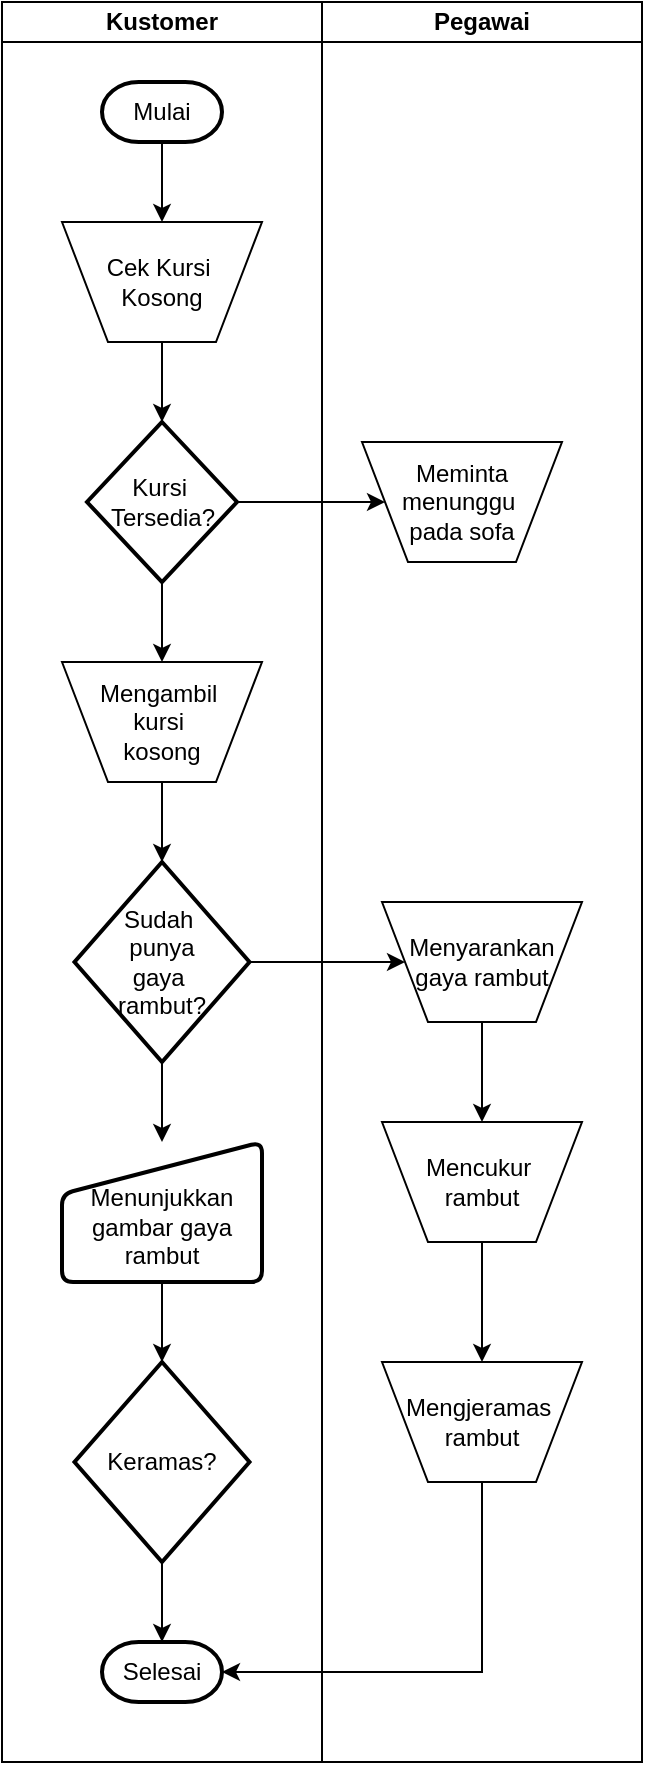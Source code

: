 <mxfile version="26.1.3">
  <diagram name="Halaman-1" id="7sQ2C0lwtfNTcaT-P8Yg">
    <mxGraphModel dx="1116" dy="492" grid="1" gridSize="10" guides="1" tooltips="1" connect="1" arrows="1" fold="1" page="1" pageScale="1" pageWidth="827" pageHeight="1169" math="0" shadow="0">
      <root>
        <mxCell id="0" />
        <mxCell id="1" parent="0" />
        <mxCell id="tzy8CCWXX4crSWWEIRE--2" value="Kustomer" style="swimlane;startSize=20;whiteSpace=wrap;html=1;" vertex="1" parent="1">
          <mxGeometry x="80" y="40" width="160" height="880" as="geometry" />
        </mxCell>
        <mxCell id="tzy8CCWXX4crSWWEIRE--1" value="Mulai" style="strokeWidth=2;html=1;shape=mxgraph.flowchart.terminator;whiteSpace=wrap;" vertex="1" parent="tzy8CCWXX4crSWWEIRE--2">
          <mxGeometry x="50" y="40" width="60" height="30" as="geometry" />
        </mxCell>
        <mxCell id="tzy8CCWXX4crSWWEIRE--9" value="Cek Kursi&amp;nbsp;&lt;div&gt;Kosong&lt;/div&gt;" style="verticalLabelPosition=middle;verticalAlign=middle;html=1;shape=trapezoid;perimeter=trapezoidPerimeter;whiteSpace=wrap;size=0.23;arcSize=10;flipV=1;labelPosition=center;align=center;" vertex="1" parent="tzy8CCWXX4crSWWEIRE--2">
          <mxGeometry x="30" y="110" width="100" height="60" as="geometry" />
        </mxCell>
        <mxCell id="tzy8CCWXX4crSWWEIRE--10" value="Kursi&amp;nbsp;&lt;div&gt;Tersedia?&lt;/div&gt;" style="strokeWidth=2;html=1;shape=mxgraph.flowchart.decision;whiteSpace=wrap;" vertex="1" parent="tzy8CCWXX4crSWWEIRE--2">
          <mxGeometry x="42.5" y="210" width="75" height="80" as="geometry" />
        </mxCell>
        <mxCell id="tzy8CCWXX4crSWWEIRE--11" value="" style="endArrow=classic;html=1;rounded=0;exitX=0.5;exitY=1;exitDx=0;exitDy=0;exitPerimeter=0;entryX=0.5;entryY=0;entryDx=0;entryDy=0;" edge="1" parent="tzy8CCWXX4crSWWEIRE--2" source="tzy8CCWXX4crSWWEIRE--1" target="tzy8CCWXX4crSWWEIRE--9">
          <mxGeometry width="50" height="50" relative="1" as="geometry">
            <mxPoint x="310" y="340" as="sourcePoint" />
            <mxPoint x="360" y="290" as="targetPoint" />
          </mxGeometry>
        </mxCell>
        <mxCell id="tzy8CCWXX4crSWWEIRE--21" value="" style="endArrow=classic;html=1;rounded=0;exitX=0.5;exitY=1;exitDx=0;exitDy=0;entryX=0.5;entryY=0;entryDx=0;entryDy=0;entryPerimeter=0;" edge="1" parent="tzy8CCWXX4crSWWEIRE--2" source="tzy8CCWXX4crSWWEIRE--9" target="tzy8CCWXX4crSWWEIRE--10">
          <mxGeometry width="50" height="50" relative="1" as="geometry">
            <mxPoint x="90" y="80" as="sourcePoint" />
            <mxPoint x="90" y="120" as="targetPoint" />
          </mxGeometry>
        </mxCell>
        <mxCell id="tzy8CCWXX4crSWWEIRE--7" value="Pegawai" style="swimlane;startSize=20;whiteSpace=wrap;html=1;" vertex="1" parent="1">
          <mxGeometry x="240" y="40" width="160" height="880" as="geometry" />
        </mxCell>
        <mxCell id="tzy8CCWXX4crSWWEIRE--12" value="Meminta menunggu&amp;nbsp;&lt;div&gt;pada sofa&lt;/div&gt;" style="verticalLabelPosition=middle;verticalAlign=middle;html=1;shape=trapezoid;perimeter=trapezoidPerimeter;whiteSpace=wrap;size=0.23;arcSize=10;flipV=1;labelPosition=center;align=center;" vertex="1" parent="tzy8CCWXX4crSWWEIRE--7">
          <mxGeometry x="20" y="220" width="100" height="60" as="geometry" />
        </mxCell>
        <mxCell id="tzy8CCWXX4crSWWEIRE--16" value="Menyarankan gaya rambut" style="verticalLabelPosition=middle;verticalAlign=middle;html=1;shape=trapezoid;perimeter=trapezoidPerimeter;whiteSpace=wrap;size=0.23;arcSize=10;flipV=1;labelPosition=center;align=center;" vertex="1" parent="tzy8CCWXX4crSWWEIRE--7">
          <mxGeometry x="30" y="450" width="100" height="60" as="geometry" />
        </mxCell>
        <mxCell id="tzy8CCWXX4crSWWEIRE--13" value="Mengambil&amp;nbsp;&lt;div&gt;kursi&amp;nbsp;&lt;/div&gt;&lt;div&gt;kosong&lt;/div&gt;" style="verticalLabelPosition=middle;verticalAlign=middle;html=1;shape=trapezoid;perimeter=trapezoidPerimeter;whiteSpace=wrap;size=0.23;arcSize=10;flipV=1;labelPosition=center;align=center;" vertex="1" parent="1">
          <mxGeometry x="110" y="370" width="100" height="60" as="geometry" />
        </mxCell>
        <mxCell id="tzy8CCWXX4crSWWEIRE--14" value="Sudah&amp;nbsp;&lt;div&gt;punya&lt;div&gt;gaya&amp;nbsp;&lt;/div&gt;&lt;div&gt;rambut?&lt;/div&gt;&lt;/div&gt;" style="strokeWidth=2;html=1;shape=mxgraph.flowchart.decision;whiteSpace=wrap;" vertex="1" parent="1">
          <mxGeometry x="116.25" y="470" width="87.5" height="100" as="geometry" />
        </mxCell>
        <mxCell id="tzy8CCWXX4crSWWEIRE--15" value="&lt;div&gt;&lt;br&gt;&lt;/div&gt;Menunjukkan gambar gaya rambut" style="html=1;strokeWidth=2;shape=manualInput;whiteSpace=wrap;rounded=1;size=26;arcSize=11;" vertex="1" parent="1">
          <mxGeometry x="110" y="610" width="100" height="70" as="geometry" />
        </mxCell>
        <mxCell id="tzy8CCWXX4crSWWEIRE--17" value="Mencukur&amp;nbsp;&lt;div&gt;rambut&lt;/div&gt;" style="verticalLabelPosition=middle;verticalAlign=middle;html=1;shape=trapezoid;perimeter=trapezoidPerimeter;whiteSpace=wrap;size=0.23;arcSize=10;flipV=1;labelPosition=center;align=center;" vertex="1" parent="1">
          <mxGeometry x="270" y="600" width="100" height="60" as="geometry" />
        </mxCell>
        <mxCell id="tzy8CCWXX4crSWWEIRE--18" value="Keramas?" style="strokeWidth=2;html=1;shape=mxgraph.flowchart.decision;whiteSpace=wrap;" vertex="1" parent="1">
          <mxGeometry x="116.25" y="720" width="87.5" height="100" as="geometry" />
        </mxCell>
        <mxCell id="tzy8CCWXX4crSWWEIRE--19" value="Selesai" style="strokeWidth=2;html=1;shape=mxgraph.flowchart.terminator;whiteSpace=wrap;" vertex="1" parent="1">
          <mxGeometry x="130" y="860" width="60" height="30" as="geometry" />
        </mxCell>
        <mxCell id="tzy8CCWXX4crSWWEIRE--20" value="Mengjeramas&amp;nbsp;&lt;div&gt;rambut&lt;/div&gt;" style="verticalLabelPosition=middle;verticalAlign=middle;html=1;shape=trapezoid;perimeter=trapezoidPerimeter;whiteSpace=wrap;size=0.23;arcSize=10;flipV=1;labelPosition=center;align=center;" vertex="1" parent="1">
          <mxGeometry x="270" y="720" width="100" height="60" as="geometry" />
        </mxCell>
        <mxCell id="tzy8CCWXX4crSWWEIRE--22" value="" style="endArrow=classic;html=1;rounded=0;exitX=0.5;exitY=1;exitDx=0;exitDy=0;entryX=0.5;entryY=0;entryDx=0;entryDy=0;exitPerimeter=0;" edge="1" parent="1" source="tzy8CCWXX4crSWWEIRE--10" target="tzy8CCWXX4crSWWEIRE--13">
          <mxGeometry width="50" height="50" relative="1" as="geometry">
            <mxPoint x="170" y="220" as="sourcePoint" />
            <mxPoint x="170" y="260" as="targetPoint" />
          </mxGeometry>
        </mxCell>
        <mxCell id="tzy8CCWXX4crSWWEIRE--23" value="" style="endArrow=classic;html=1;rounded=0;exitX=0.5;exitY=1;exitDx=0;exitDy=0;entryX=0.5;entryY=0;entryDx=0;entryDy=0;entryPerimeter=0;" edge="1" parent="1" source="tzy8CCWXX4crSWWEIRE--13" target="tzy8CCWXX4crSWWEIRE--14">
          <mxGeometry width="50" height="50" relative="1" as="geometry">
            <mxPoint x="300" y="260" as="sourcePoint" />
            <mxPoint x="290" y="310" as="targetPoint" />
          </mxGeometry>
        </mxCell>
        <mxCell id="tzy8CCWXX4crSWWEIRE--25" value="" style="endArrow=classic;html=1;rounded=0;exitX=0.5;exitY=1;exitDx=0;exitDy=0;entryX=0.5;entryY=0;entryDx=0;entryDy=0;entryPerimeter=0;" edge="1" parent="1" source="tzy8CCWXX4crSWWEIRE--15" target="tzy8CCWXX4crSWWEIRE--18">
          <mxGeometry width="50" height="50" relative="1" as="geometry">
            <mxPoint x="520" y="250" as="sourcePoint" />
            <mxPoint x="510" y="300" as="targetPoint" />
          </mxGeometry>
        </mxCell>
        <mxCell id="tzy8CCWXX4crSWWEIRE--26" value="" style="endArrow=classic;html=1;rounded=0;exitX=1;exitY=0.5;exitDx=0;exitDy=0;exitPerimeter=0;entryX=0;entryY=0.5;entryDx=0;entryDy=0;" edge="1" parent="1" source="tzy8CCWXX4crSWWEIRE--10" target="tzy8CCWXX4crSWWEIRE--12">
          <mxGeometry width="50" height="50" relative="1" as="geometry">
            <mxPoint x="530" y="260" as="sourcePoint" />
            <mxPoint x="520" y="310" as="targetPoint" />
          </mxGeometry>
        </mxCell>
        <mxCell id="tzy8CCWXX4crSWWEIRE--27" value="" style="endArrow=classic;html=1;rounded=0;exitX=0.5;exitY=1;exitDx=0;exitDy=0;exitPerimeter=0;entryX=0.5;entryY=0;entryDx=0;entryDy=0;entryPerimeter=0;" edge="1" parent="1" source="tzy8CCWXX4crSWWEIRE--18" target="tzy8CCWXX4crSWWEIRE--19">
          <mxGeometry width="50" height="50" relative="1" as="geometry">
            <mxPoint x="540" y="270" as="sourcePoint" />
            <mxPoint x="530" y="320" as="targetPoint" />
          </mxGeometry>
        </mxCell>
        <mxCell id="tzy8CCWXX4crSWWEIRE--28" value="" style="endArrow=classic;html=1;rounded=0;exitX=1;exitY=0.5;exitDx=0;exitDy=0;exitPerimeter=0;entryX=0;entryY=0.5;entryDx=0;entryDy=0;" edge="1" parent="1" source="tzy8CCWXX4crSWWEIRE--14" target="tzy8CCWXX4crSWWEIRE--16">
          <mxGeometry width="50" height="50" relative="1" as="geometry">
            <mxPoint x="550" y="280" as="sourcePoint" />
            <mxPoint x="540" y="330" as="targetPoint" />
          </mxGeometry>
        </mxCell>
        <mxCell id="tzy8CCWXX4crSWWEIRE--29" value="" style="endArrow=classic;html=1;rounded=0;exitX=0.5;exitY=1;exitDx=0;exitDy=0;entryX=0.5;entryY=0;entryDx=0;entryDy=0;" edge="1" parent="1" source="tzy8CCWXX4crSWWEIRE--16" target="tzy8CCWXX4crSWWEIRE--17">
          <mxGeometry width="50" height="50" relative="1" as="geometry">
            <mxPoint x="560" y="290" as="sourcePoint" />
            <mxPoint x="550" y="340" as="targetPoint" />
          </mxGeometry>
        </mxCell>
        <mxCell id="tzy8CCWXX4crSWWEIRE--24" value="" style="endArrow=classic;html=1;rounded=0;exitX=0.5;exitY=1;exitDx=0;exitDy=0;exitPerimeter=0;entryX=0.5;entryY=0;entryDx=0;entryDy=0;" edge="1" parent="1" source="tzy8CCWXX4crSWWEIRE--14" target="tzy8CCWXX4crSWWEIRE--15">
          <mxGeometry width="50" height="50" relative="1" as="geometry">
            <mxPoint x="160" y="570" as="sourcePoint" />
            <mxPoint x="150" y="620" as="targetPoint" />
          </mxGeometry>
        </mxCell>
        <mxCell id="tzy8CCWXX4crSWWEIRE--30" value="" style="endArrow=classic;html=1;rounded=0;exitX=0.5;exitY=1;exitDx=0;exitDy=0;entryX=0.5;entryY=0;entryDx=0;entryDy=0;" edge="1" parent="1" source="tzy8CCWXX4crSWWEIRE--17" target="tzy8CCWXX4crSWWEIRE--20">
          <mxGeometry width="50" height="50" relative="1" as="geometry">
            <mxPoint x="330" y="560" as="sourcePoint" />
            <mxPoint x="330" y="610" as="targetPoint" />
          </mxGeometry>
        </mxCell>
        <mxCell id="tzy8CCWXX4crSWWEIRE--32" value="" style="endArrow=classic;html=1;rounded=0;exitX=0.5;exitY=1;exitDx=0;exitDy=0;entryX=1;entryY=0.5;entryDx=0;entryDy=0;entryPerimeter=0;" edge="1" parent="1" source="tzy8CCWXX4crSWWEIRE--20" target="tzy8CCWXX4crSWWEIRE--19">
          <mxGeometry width="50" height="50" relative="1" as="geometry">
            <mxPoint x="330" y="670" as="sourcePoint" />
            <mxPoint x="220" y="860" as="targetPoint" />
            <Array as="points">
              <mxPoint x="320" y="875" />
            </Array>
          </mxGeometry>
        </mxCell>
      </root>
    </mxGraphModel>
  </diagram>
</mxfile>

